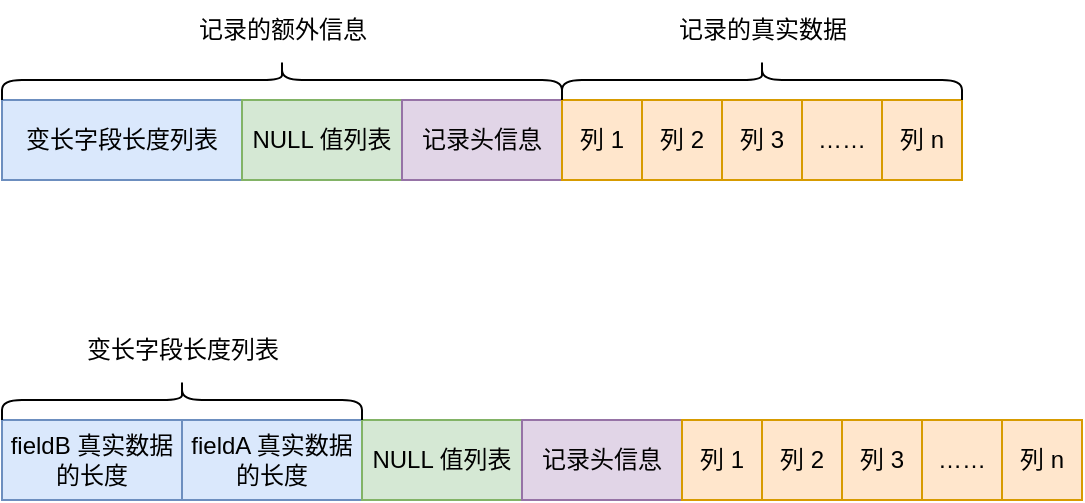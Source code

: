 <mxfile version="20.2.2" type="github">
  <diagram id="N4bOwAe9Zi8JfDciHe6O" name="第 1 页">
    <mxGraphModel dx="1038" dy="547" grid="1" gridSize="10" guides="1" tooltips="1" connect="1" arrows="1" fold="1" page="1" pageScale="1" pageWidth="1000" pageHeight="1000" math="0" shadow="0">
      <root>
        <mxCell id="0" />
        <mxCell id="1" parent="0" />
        <mxCell id="BkGxyC-_64OBqONixvmE-1" value="变长字段长度列表" style="rounded=0;whiteSpace=wrap;html=1;fillColor=#dae8fc;strokeColor=#6c8ebf;" parent="1" vertex="1">
          <mxGeometry x="80" y="160" width="120" height="40" as="geometry" />
        </mxCell>
        <mxCell id="BkGxyC-_64OBqONixvmE-2" value="NULL 值列表" style="rounded=0;whiteSpace=wrap;html=1;fillColor=#d5e8d4;strokeColor=#82b366;" parent="1" vertex="1">
          <mxGeometry x="200" y="160" width="80" height="40" as="geometry" />
        </mxCell>
        <mxCell id="BkGxyC-_64OBqONixvmE-4" value="记录头信息" style="rounded=0;whiteSpace=wrap;html=1;fillColor=#e1d5e7;strokeColor=#9673a6;" parent="1" vertex="1">
          <mxGeometry x="280" y="160" width="80" height="40" as="geometry" />
        </mxCell>
        <mxCell id="BkGxyC-_64OBqONixvmE-5" value="列 1" style="rounded=0;whiteSpace=wrap;html=1;fillColor=#ffe6cc;strokeColor=#d79b00;" parent="1" vertex="1">
          <mxGeometry x="360" y="160" width="40" height="40" as="geometry" />
        </mxCell>
        <mxCell id="BkGxyC-_64OBqONixvmE-6" value="列 2" style="rounded=0;whiteSpace=wrap;html=1;fillColor=#ffe6cc;strokeColor=#d79b00;" parent="1" vertex="1">
          <mxGeometry x="400" y="160" width="40" height="40" as="geometry" />
        </mxCell>
        <mxCell id="BkGxyC-_64OBqONixvmE-7" value="列 3" style="rounded=0;whiteSpace=wrap;html=1;fillColor=#ffe6cc;strokeColor=#d79b00;" parent="1" vertex="1">
          <mxGeometry x="440" y="160" width="40" height="40" as="geometry" />
        </mxCell>
        <mxCell id="BkGxyC-_64OBqONixvmE-9" value="……" style="rounded=0;whiteSpace=wrap;html=1;fillColor=#ffe6cc;strokeColor=#d79b00;" parent="1" vertex="1">
          <mxGeometry x="480" y="160" width="40" height="40" as="geometry" />
        </mxCell>
        <mxCell id="BkGxyC-_64OBqONixvmE-10" value="列 n" style="rounded=0;whiteSpace=wrap;html=1;fillColor=#ffe6cc;strokeColor=#d79b00;" parent="1" vertex="1">
          <mxGeometry x="520" y="160" width="40" height="40" as="geometry" />
        </mxCell>
        <mxCell id="BkGxyC-_64OBqONixvmE-11" value="" style="shape=curlyBracket;whiteSpace=wrap;html=1;rounded=1;rotation=90;" parent="1" vertex="1">
          <mxGeometry x="210" y="10" width="20" height="280" as="geometry" />
        </mxCell>
        <mxCell id="BkGxyC-_64OBqONixvmE-12" value="" style="shape=curlyBracket;whiteSpace=wrap;html=1;rounded=1;rotation=90;" parent="1" vertex="1">
          <mxGeometry x="450" y="50" width="20" height="200" as="geometry" />
        </mxCell>
        <mxCell id="BkGxyC-_64OBqONixvmE-13" value="记录的额外信息" style="text;html=1;align=center;verticalAlign=middle;resizable=0;points=[];autosize=1;strokeColor=none;fillColor=none;" parent="1" vertex="1">
          <mxGeometry x="165" y="110" width="110" height="30" as="geometry" />
        </mxCell>
        <mxCell id="BkGxyC-_64OBqONixvmE-14" value="记录的真实数据" style="text;html=1;align=center;verticalAlign=middle;resizable=0;points=[];autosize=1;strokeColor=none;fillColor=none;" parent="1" vertex="1">
          <mxGeometry x="405" y="110" width="110" height="30" as="geometry" />
        </mxCell>
        <mxCell id="xwViMWFeCgPQ1yWY2f1J-1" value="fieldB 真实数据的长度" style="rounded=0;whiteSpace=wrap;html=1;fillColor=#dae8fc;strokeColor=#6c8ebf;" vertex="1" parent="1">
          <mxGeometry x="80" y="320" width="90" height="40" as="geometry" />
        </mxCell>
        <mxCell id="xwViMWFeCgPQ1yWY2f1J-3" value="fieldA 真实数据的长度" style="rounded=0;whiteSpace=wrap;html=1;fillColor=#dae8fc;strokeColor=#6c8ebf;" vertex="1" parent="1">
          <mxGeometry x="170" y="320" width="90" height="40" as="geometry" />
        </mxCell>
        <mxCell id="xwViMWFeCgPQ1yWY2f1J-4" value="NULL 值列表" style="rounded=0;whiteSpace=wrap;html=1;fillColor=#d5e8d4;strokeColor=#82b366;" vertex="1" parent="1">
          <mxGeometry x="260" y="320" width="80" height="40" as="geometry" />
        </mxCell>
        <mxCell id="xwViMWFeCgPQ1yWY2f1J-5" value="记录头信息" style="rounded=0;whiteSpace=wrap;html=1;fillColor=#e1d5e7;strokeColor=#9673a6;" vertex="1" parent="1">
          <mxGeometry x="340" y="320" width="80" height="40" as="geometry" />
        </mxCell>
        <mxCell id="xwViMWFeCgPQ1yWY2f1J-6" value="列 1" style="rounded=0;whiteSpace=wrap;html=1;fillColor=#ffe6cc;strokeColor=#d79b00;" vertex="1" parent="1">
          <mxGeometry x="420" y="320" width="40" height="40" as="geometry" />
        </mxCell>
        <mxCell id="xwViMWFeCgPQ1yWY2f1J-7" value="列 2" style="rounded=0;whiteSpace=wrap;html=1;fillColor=#ffe6cc;strokeColor=#d79b00;" vertex="1" parent="1">
          <mxGeometry x="460" y="320" width="40" height="40" as="geometry" />
        </mxCell>
        <mxCell id="xwViMWFeCgPQ1yWY2f1J-8" value="列 3" style="rounded=0;whiteSpace=wrap;html=1;fillColor=#ffe6cc;strokeColor=#d79b00;" vertex="1" parent="1">
          <mxGeometry x="500" y="320" width="40" height="40" as="geometry" />
        </mxCell>
        <mxCell id="xwViMWFeCgPQ1yWY2f1J-9" value="……" style="rounded=0;whiteSpace=wrap;html=1;fillColor=#ffe6cc;strokeColor=#d79b00;" vertex="1" parent="1">
          <mxGeometry x="540" y="320" width="40" height="40" as="geometry" />
        </mxCell>
        <mxCell id="xwViMWFeCgPQ1yWY2f1J-10" value="列 n" style="rounded=0;whiteSpace=wrap;html=1;fillColor=#ffe6cc;strokeColor=#d79b00;" vertex="1" parent="1">
          <mxGeometry x="580" y="320" width="40" height="40" as="geometry" />
        </mxCell>
        <mxCell id="xwViMWFeCgPQ1yWY2f1J-11" value="" style="shape=curlyBracket;whiteSpace=wrap;html=1;rounded=1;rotation=90;" vertex="1" parent="1">
          <mxGeometry x="160" y="220" width="20" height="180" as="geometry" />
        </mxCell>
        <mxCell id="xwViMWFeCgPQ1yWY2f1J-13" value="&lt;span style=&quot;&quot;&gt;变长字段长度列表&lt;/span&gt;" style="text;html=1;align=center;verticalAlign=middle;resizable=0;points=[];autosize=1;strokeColor=none;fillColor=none;" vertex="1" parent="1">
          <mxGeometry x="110" y="270" width="120" height="30" as="geometry" />
        </mxCell>
      </root>
    </mxGraphModel>
  </diagram>
</mxfile>
